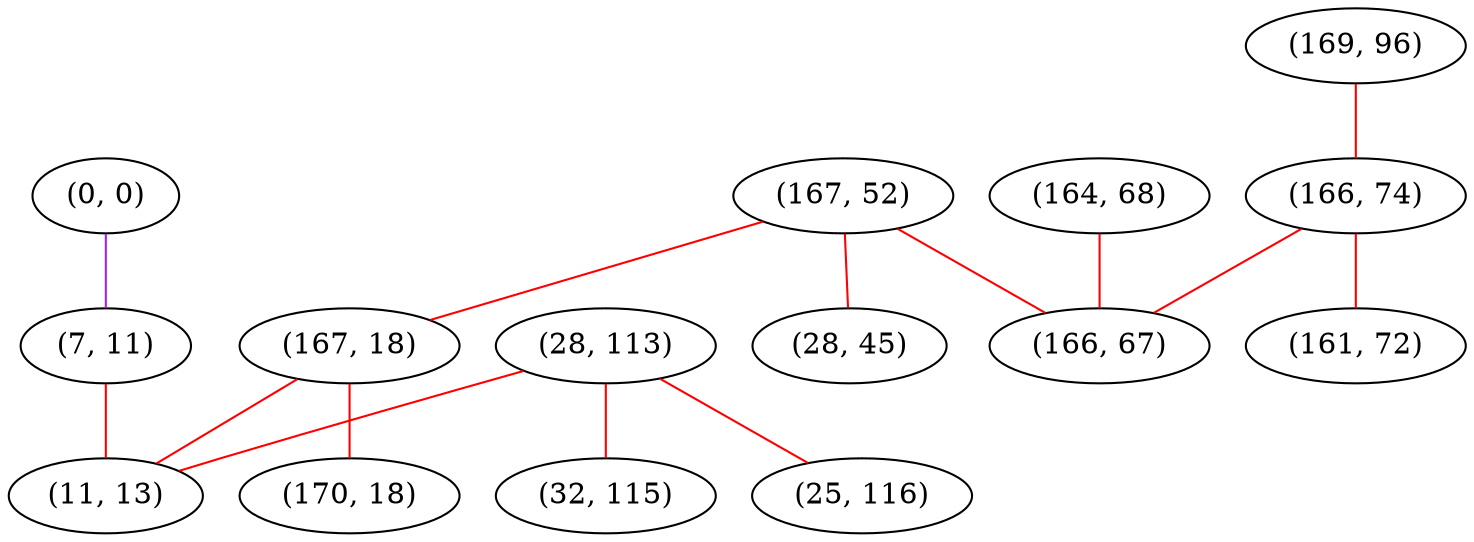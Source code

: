 graph "" {
"(167, 52)";
"(169, 96)";
"(166, 74)";
"(28, 113)";
"(32, 115)";
"(164, 68)";
"(167, 18)";
"(170, 18)";
"(166, 67)";
"(161, 72)";
"(0, 0)";
"(25, 116)";
"(28, 45)";
"(7, 11)";
"(11, 13)";
"(167, 52)" -- "(28, 45)"  [color=red, key=0, weight=1];
"(167, 52)" -- "(166, 67)"  [color=red, key=0, weight=1];
"(167, 52)" -- "(167, 18)"  [color=red, key=0, weight=1];
"(169, 96)" -- "(166, 74)"  [color=red, key=0, weight=1];
"(166, 74)" -- "(166, 67)"  [color=red, key=0, weight=1];
"(166, 74)" -- "(161, 72)"  [color=red, key=0, weight=1];
"(28, 113)" -- "(32, 115)"  [color=red, key=0, weight=1];
"(28, 113)" -- "(25, 116)"  [color=red, key=0, weight=1];
"(28, 113)" -- "(11, 13)"  [color=red, key=0, weight=1];
"(164, 68)" -- "(166, 67)"  [color=red, key=0, weight=1];
"(167, 18)" -- "(170, 18)"  [color=red, key=0, weight=1];
"(167, 18)" -- "(11, 13)"  [color=red, key=0, weight=1];
"(0, 0)" -- "(7, 11)"  [color=purple, key=0, weight=4];
"(7, 11)" -- "(11, 13)"  [color=red, key=0, weight=1];
}
